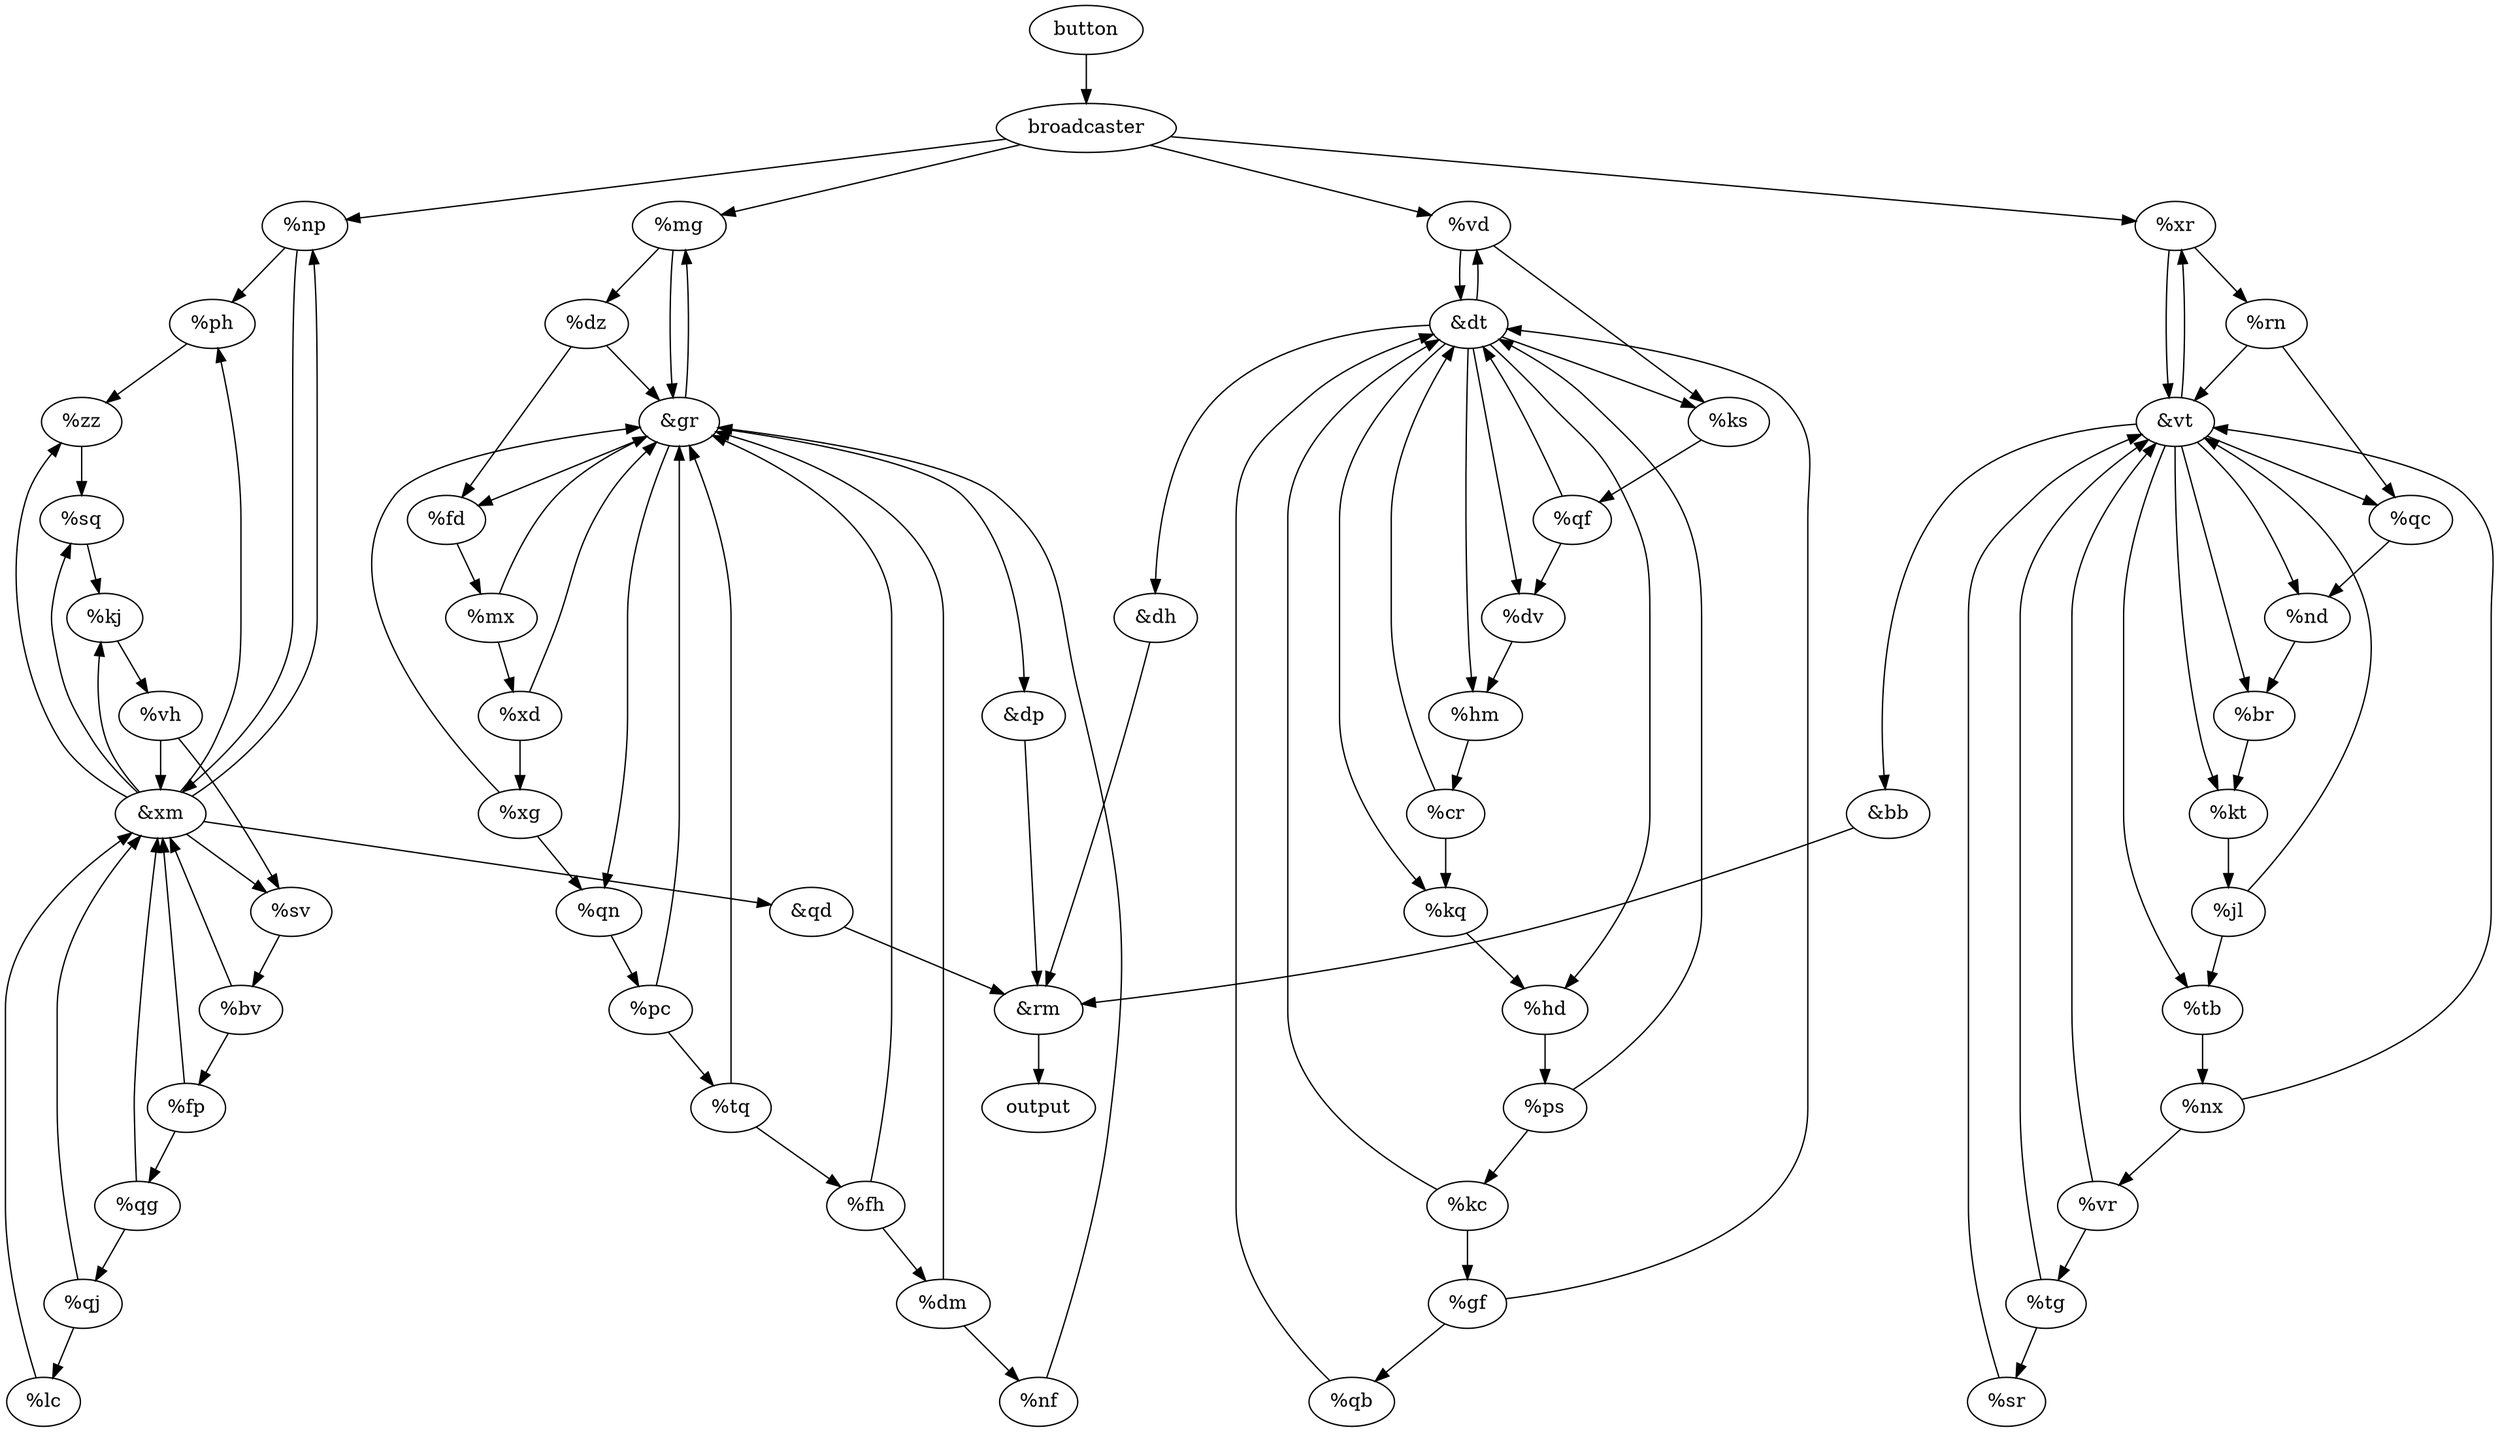 digraph G {
  1 [ label="button" ];
  2 [ label="broadcaster" ];
  3 [ label="output" ];
  4 [ label="%hm" ];
  5 [ label="%cr" ];
  6 [ label="%qc" ];
  7 [ label="%nd" ];
  8 [ label="&dh" ];
  9 [ label="&rm" ];
  10 [ label="%ph" ];
  11 [ label="%zz" ];
  12 [ label="%ps" ];
  13 [ label="%kc" ];
  14 [ label="&dt" ];
  15 [ label="%qb" ];
  16 [ label="%jl" ];
  17 [ label="&vt" ];
  18 [ label="%tb" ];
  19 [ label="%fh" ];
  20 [ label="%dm" ];
  21 [ label="&gr" ];
  22 [ label="%np" ];
  23 [ label="%mg" ];
  24 [ label="%vd" ];
  25 [ label="%xr" ];
  26 [ label="%sq" ];
  27 [ label="%br" ];
  28 [ label="%nx" ];
  29 [ label="%vr" ];
  30 [ label="%qf" ];
  31 [ label="%dv" ];
  32 [ label="&xm" ];
  33 [ label="%nf" ];
  34 [ label="%kj" ];
  35 [ label="%bv" ];
  36 [ label="%fp" ];
  37 [ label="%kt" ];
  38 [ label="%dz" ];
  39 [ label="%ks" ];
  40 [ label="%hd" ];
  41 [ label="%kq" ];
  42 [ label="&qd" ];
  43 [ label="%rn" ];
  44 [ label="%tg" ];
  45 [ label="%lc" ];
  46 [ label="%tq" ];
  47 [ label="%fd" ];
  48 [ label="&dp" ];
  49 [ label="%qn" ];
  50 [ label="%qj" ];
  51 [ label="%gf" ];
  52 [ label="%vh" ];
  53 [ label="%sv" ];
  54 [ label="%sr" ];
  55 [ label="%qg" ];
  56 [ label="%pc" ];
  57 [ label="%xd" ];
  58 [ label="%xg" ];
  59 [ label="&bb" ];
  60 [ label="%mx" ];
  1 -> 2;
  4 -> 5;
  6 -> 7;
  8 -> 9;
  10 -> 11;
  12 -> 13;
  12 -> 14;
  15 -> 14;
  16 -> 17;
  16 -> 18;
  19 -> 20;
  19 -> 21;
  2 -> 22;
  2 -> 23;
  2 -> 24;
  2 -> 25;
  11 -> 26;
  9 -> 3;
  7 -> 27;
  28 -> 29;
  28 -> 17;
  30 -> 14;
  30 -> 31;
  22 -> 32;
  22 -> 10;
  20 -> 33;
  20 -> 21;
  26 -> 34;
  35 -> 36;
  35 -> 32;
  27 -> 37;
  23 -> 38;
  23 -> 21;
  14 -> 24;
  14 -> 31;
  14 -> 8;
  14 -> 4;
  14 -> 39;
  14 -> 40;
  14 -> 41;
  39 -> 30;
  42 -> 9;
  25 -> 17;
  25 -> 43;
  29 -> 44;
  29 -> 17;
  45 -> 32;
  46 -> 21;
  46 -> 19;
  5 -> 41;
  5 -> 14;
  24 -> 14;
  24 -> 39;
  18 -> 28;
  38 -> 21;
  38 -> 47;
  21 -> 48;
  21 -> 23;
  21 -> 47;
  21 -> 49;
  33 -> 21;
  31 -> 4;
  50 -> 45;
  50 -> 32;
  13 -> 14;
  13 -> 51;
  51 -> 14;
  51 -> 15;
  52 -> 32;
  52 -> 53;
  54 -> 17;
  36 -> 55;
  36 -> 32;
  34 -> 52;
  56 -> 46;
  56 -> 21;
  41 -> 40;
  57 -> 58;
  57 -> 21;
  44 -> 54;
  44 -> 17;
  59 -> 9;
  43 -> 17;
  43 -> 6;
  40 -> 12;
  55 -> 32;
  55 -> 50;
  48 -> 9;
  49 -> 56;
  37 -> 16;
  53 -> 35;
  17 -> 59;
  17 -> 7;
  17 -> 6;
  17 -> 25;
  17 -> 27;
  17 -> 18;
  17 -> 37;
  47 -> 60;
  32 -> 11;
  32 -> 53;
  32 -> 26;
  32 -> 10;
  32 -> 34;
  32 -> 22;
  32 -> 42;
  58 -> 21;
  58 -> 49;
  60 -> 21;
  60 -> 57;
}

